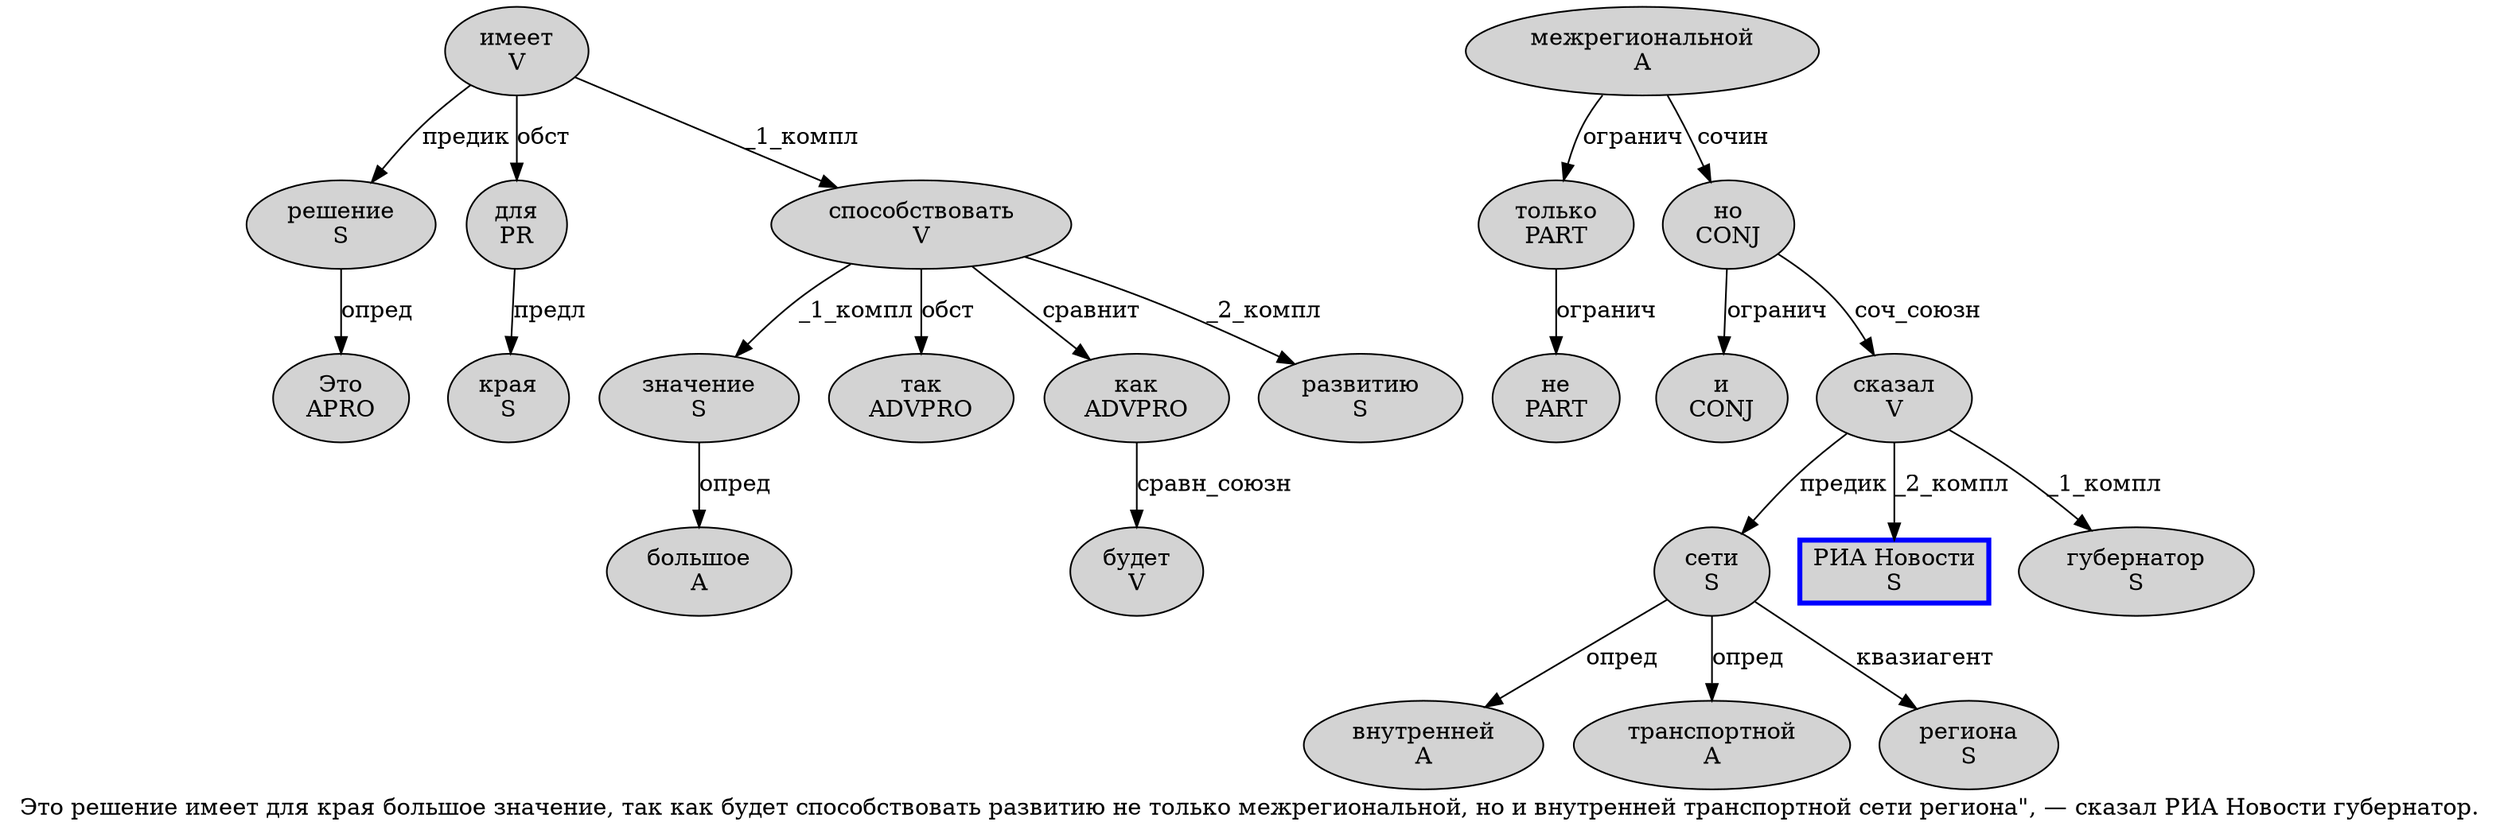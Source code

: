 digraph SENTENCE_1174 {
	graph [label="Это решение имеет для края большое значение, так как будет способствовать развитию не только межрегиональной, но и внутренней транспортной сети региона\", — сказал РИА Новости губернатор."]
	node [style=filled]
		0 [label="Это
APRO" color="" fillcolor=lightgray penwidth=1 shape=ellipse]
		1 [label="решение
S" color="" fillcolor=lightgray penwidth=1 shape=ellipse]
		2 [label="имеет
V" color="" fillcolor=lightgray penwidth=1 shape=ellipse]
		3 [label="для
PR" color="" fillcolor=lightgray penwidth=1 shape=ellipse]
		4 [label="края
S" color="" fillcolor=lightgray penwidth=1 shape=ellipse]
		5 [label="большое
A" color="" fillcolor=lightgray penwidth=1 shape=ellipse]
		6 [label="значение
S" color="" fillcolor=lightgray penwidth=1 shape=ellipse]
		8 [label="так
ADVPRO" color="" fillcolor=lightgray penwidth=1 shape=ellipse]
		9 [label="как
ADVPRO" color="" fillcolor=lightgray penwidth=1 shape=ellipse]
		10 [label="будет
V" color="" fillcolor=lightgray penwidth=1 shape=ellipse]
		11 [label="способствовать
V" color="" fillcolor=lightgray penwidth=1 shape=ellipse]
		12 [label="развитию
S" color="" fillcolor=lightgray penwidth=1 shape=ellipse]
		13 [label="не
PART" color="" fillcolor=lightgray penwidth=1 shape=ellipse]
		14 [label="только
PART" color="" fillcolor=lightgray penwidth=1 shape=ellipse]
		15 [label="межрегиональной
A" color="" fillcolor=lightgray penwidth=1 shape=ellipse]
		17 [label="но
CONJ" color="" fillcolor=lightgray penwidth=1 shape=ellipse]
		18 [label="и
CONJ" color="" fillcolor=lightgray penwidth=1 shape=ellipse]
		19 [label="внутренней
A" color="" fillcolor=lightgray penwidth=1 shape=ellipse]
		20 [label="транспортной
A" color="" fillcolor=lightgray penwidth=1 shape=ellipse]
		21 [label="сети
S" color="" fillcolor=lightgray penwidth=1 shape=ellipse]
		22 [label="региона
S" color="" fillcolor=lightgray penwidth=1 shape=ellipse]
		26 [label="сказал
V" color="" fillcolor=lightgray penwidth=1 shape=ellipse]
		27 [label="РИА Новости
S" color=blue fillcolor=lightgray penwidth=3 shape=box]
		28 [label="губернатор
S" color="" fillcolor=lightgray penwidth=1 shape=ellipse]
			1 -> 0 [label="опред"]
			21 -> 19 [label="опред"]
			21 -> 20 [label="опред"]
			21 -> 22 [label="квазиагент"]
			3 -> 4 [label="предл"]
			9 -> 10 [label="сравн_союзн"]
			2 -> 1 [label="предик"]
			2 -> 3 [label="обст"]
			2 -> 11 [label="_1_компл"]
			26 -> 21 [label="предик"]
			26 -> 27 [label="_2_компл"]
			26 -> 28 [label="_1_компл"]
			11 -> 6 [label="_1_компл"]
			11 -> 8 [label="обст"]
			11 -> 9 [label="сравнит"]
			11 -> 12 [label="_2_компл"]
			14 -> 13 [label="огранич"]
			6 -> 5 [label="опред"]
			15 -> 14 [label="огранич"]
			15 -> 17 [label="сочин"]
			17 -> 18 [label="огранич"]
			17 -> 26 [label="соч_союзн"]
}